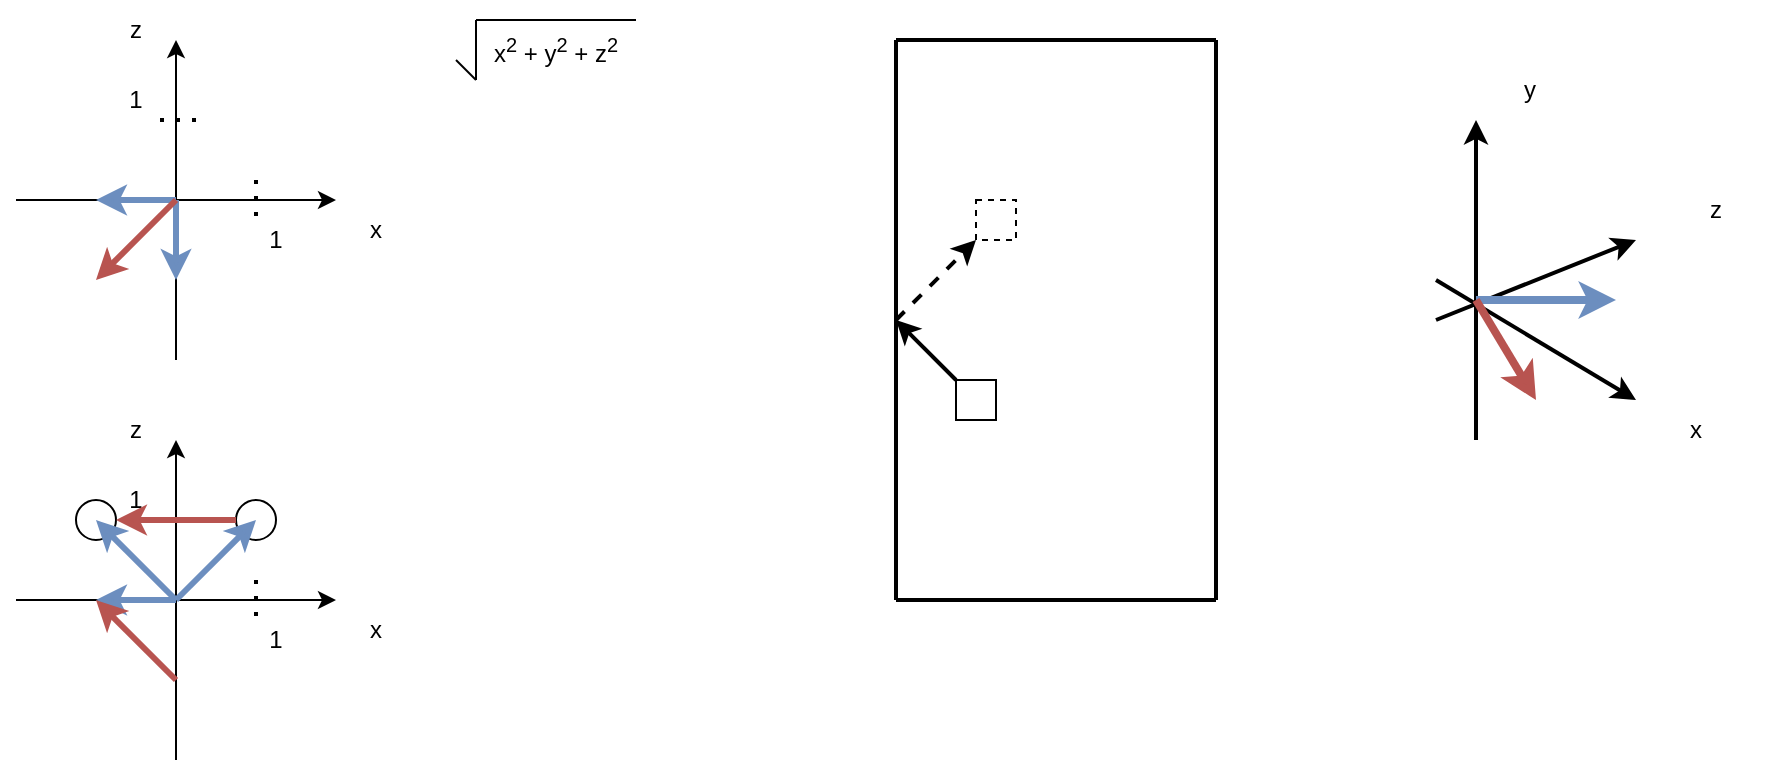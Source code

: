 <mxfile version="20.8.15" type="device"><diagram id="C5RBs43oDa-KdzZeNtuy" name="Page-1"><mxGraphModel dx="1050" dy="581" grid="1" gridSize="10" guides="1" tooltips="1" connect="1" arrows="1" fold="1" page="1" pageScale="1" pageWidth="827" pageHeight="1169" math="0" shadow="0"><root><mxCell id="WIyWlLk6GJQsqaUBKTNV-0"/><mxCell id="WIyWlLk6GJQsqaUBKTNV-1" parent="WIyWlLk6GJQsqaUBKTNV-0"/><mxCell id="LMhzBbq3Bx7SzD-dr-kK-0" value="" style="endArrow=classic;html=1;rounded=0;" parent="WIyWlLk6GJQsqaUBKTNV-1" edge="1"><mxGeometry width="50" height="50" relative="1" as="geometry"><mxPoint x="120" y="200" as="sourcePoint"/><mxPoint x="120" y="40" as="targetPoint"/></mxGeometry></mxCell><mxCell id="LMhzBbq3Bx7SzD-dr-kK-1" value="" style="endArrow=classic;html=1;rounded=0;" parent="WIyWlLk6GJQsqaUBKTNV-1" edge="1"><mxGeometry width="50" height="50" relative="1" as="geometry"><mxPoint x="40" y="120" as="sourcePoint"/><mxPoint x="200" y="120" as="targetPoint"/></mxGeometry></mxCell><mxCell id="LMhzBbq3Bx7SzD-dr-kK-2" value="x" style="text;html=1;strokeColor=none;fillColor=none;align=center;verticalAlign=middle;whiteSpace=wrap;rounded=0;" parent="WIyWlLk6GJQsqaUBKTNV-1" vertex="1"><mxGeometry x="210" y="120" width="20" height="30" as="geometry"/></mxCell><mxCell id="LMhzBbq3Bx7SzD-dr-kK-3" value="z" style="text;html=1;strokeColor=none;fillColor=none;align=center;verticalAlign=middle;whiteSpace=wrap;rounded=0;" parent="WIyWlLk6GJQsqaUBKTNV-1" vertex="1"><mxGeometry x="90" y="20" width="20" height="30" as="geometry"/></mxCell><mxCell id="LMhzBbq3Bx7SzD-dr-kK-4" value="1" style="text;html=1;strokeColor=none;fillColor=none;align=center;verticalAlign=middle;whiteSpace=wrap;rounded=0;" parent="WIyWlLk6GJQsqaUBKTNV-1" vertex="1"><mxGeometry x="160" y="130" width="20" height="20" as="geometry"/></mxCell><mxCell id="LMhzBbq3Bx7SzD-dr-kK-5" value="" style="endArrow=none;dashed=1;html=1;dashPattern=1 3;strokeWidth=2;rounded=0;" parent="WIyWlLk6GJQsqaUBKTNV-1" edge="1"><mxGeometry width="50" height="50" relative="1" as="geometry"><mxPoint x="160" y="110" as="sourcePoint"/><mxPoint x="160" y="130" as="targetPoint"/></mxGeometry></mxCell><mxCell id="LMhzBbq3Bx7SzD-dr-kK-6" value="" style="endArrow=none;dashed=1;html=1;dashPattern=1 3;strokeWidth=2;rounded=0;" parent="WIyWlLk6GJQsqaUBKTNV-1" edge="1"><mxGeometry width="50" height="50" relative="1" as="geometry"><mxPoint x="130" y="80" as="sourcePoint"/><mxPoint x="110" y="80" as="targetPoint"/></mxGeometry></mxCell><mxCell id="LMhzBbq3Bx7SzD-dr-kK-7" value="1" style="text;html=1;strokeColor=none;fillColor=none;align=center;verticalAlign=middle;whiteSpace=wrap;rounded=0;" parent="WIyWlLk6GJQsqaUBKTNV-1" vertex="1"><mxGeometry x="90" y="60" width="20" height="20" as="geometry"/></mxCell><mxCell id="LMhzBbq3Bx7SzD-dr-kK-8" value="" style="endArrow=classic;html=1;rounded=0;strokeWidth=3;fillColor=#dae8fc;strokeColor=#6c8ebf;" parent="WIyWlLk6GJQsqaUBKTNV-1" edge="1"><mxGeometry width="50" height="50" relative="1" as="geometry"><mxPoint x="120" y="120" as="sourcePoint"/><mxPoint x="80" y="120" as="targetPoint"/></mxGeometry></mxCell><mxCell id="LMhzBbq3Bx7SzD-dr-kK-10" value="x&lt;sup&gt;2&lt;/sup&gt; + y&lt;sup&gt;2&lt;/sup&gt; + z&lt;sup&gt;2&lt;/sup&gt;" style="text;html=1;strokeColor=none;fillColor=none;align=center;verticalAlign=middle;whiteSpace=wrap;rounded=0;" parent="WIyWlLk6GJQsqaUBKTNV-1" vertex="1"><mxGeometry x="270" y="30" width="80" height="30" as="geometry"/></mxCell><mxCell id="LMhzBbq3Bx7SzD-dr-kK-11" value="" style="endArrow=none;html=1;rounded=0;strokeWidth=1;entryX=0;entryY=1;entryDx=0;entryDy=0;" parent="WIyWlLk6GJQsqaUBKTNV-1" target="LMhzBbq3Bx7SzD-dr-kK-10" edge="1"><mxGeometry width="50" height="50" relative="1" as="geometry"><mxPoint x="260" y="50" as="sourcePoint"/><mxPoint x="250" y="90" as="targetPoint"/></mxGeometry></mxCell><mxCell id="LMhzBbq3Bx7SzD-dr-kK-12" value="" style="endArrow=none;html=1;rounded=0;strokeWidth=1;entryX=0;entryY=0;entryDx=0;entryDy=0;" parent="WIyWlLk6GJQsqaUBKTNV-1" target="LMhzBbq3Bx7SzD-dr-kK-10" edge="1"><mxGeometry width="50" height="50" relative="1" as="geometry"><mxPoint x="270" y="60" as="sourcePoint"/><mxPoint x="280" y="70" as="targetPoint"/></mxGeometry></mxCell><mxCell id="LMhzBbq3Bx7SzD-dr-kK-13" value="" style="endArrow=none;html=1;rounded=0;strokeWidth=1;exitX=1;exitY=0;exitDx=0;exitDy=0;" parent="WIyWlLk6GJQsqaUBKTNV-1" source="LMhzBbq3Bx7SzD-dr-kK-10" edge="1"><mxGeometry width="50" height="50" relative="1" as="geometry"><mxPoint x="280" y="70" as="sourcePoint"/><mxPoint x="270" y="30" as="targetPoint"/><Array as="points"><mxPoint x="300" y="30"/></Array></mxGeometry></mxCell><mxCell id="LMhzBbq3Bx7SzD-dr-kK-14" value="" style="endArrow=none;html=1;rounded=0;strokeWidth=1;exitX=1;exitY=0;exitDx=0;exitDy=0;" parent="WIyWlLk6GJQsqaUBKTNV-1" source="LMhzBbq3Bx7SzD-dr-kK-10" edge="1"><mxGeometry width="50" height="50" relative="1" as="geometry"><mxPoint x="350" y="30" as="sourcePoint"/><mxPoint x="270" y="30" as="targetPoint"/><Array as="points"><mxPoint x="300" y="30"/></Array></mxGeometry></mxCell><mxCell id="LMhzBbq3Bx7SzD-dr-kK-15" value="" style="endArrow=classic;html=1;rounded=0;strokeWidth=3;fillColor=#dae8fc;strokeColor=#6c8ebf;" parent="WIyWlLk6GJQsqaUBKTNV-1" edge="1"><mxGeometry width="50" height="50" relative="1" as="geometry"><mxPoint x="120" y="120" as="sourcePoint"/><mxPoint x="120" y="160" as="targetPoint"/></mxGeometry></mxCell><mxCell id="LMhzBbq3Bx7SzD-dr-kK-16" value="" style="endArrow=classic;html=1;rounded=0;strokeWidth=3;fillColor=#f8cecc;strokeColor=#b85450;" parent="WIyWlLk6GJQsqaUBKTNV-1" edge="1"><mxGeometry width="50" height="50" relative="1" as="geometry"><mxPoint x="120" y="120" as="sourcePoint"/><mxPoint x="80" y="160" as="targetPoint"/></mxGeometry></mxCell><mxCell id="AnLvZJeayJXPmpMObw94-0" value="" style="endArrow=classic;html=1;rounded=0;" parent="WIyWlLk6GJQsqaUBKTNV-1" edge="1"><mxGeometry width="50" height="50" relative="1" as="geometry"><mxPoint x="120" y="400" as="sourcePoint"/><mxPoint x="120" y="240" as="targetPoint"/></mxGeometry></mxCell><mxCell id="AnLvZJeayJXPmpMObw94-1" value="" style="endArrow=classic;html=1;rounded=0;" parent="WIyWlLk6GJQsqaUBKTNV-1" edge="1"><mxGeometry width="50" height="50" relative="1" as="geometry"><mxPoint x="40" y="320" as="sourcePoint"/><mxPoint x="200" y="320" as="targetPoint"/></mxGeometry></mxCell><mxCell id="AnLvZJeayJXPmpMObw94-2" value="x" style="text;html=1;strokeColor=none;fillColor=none;align=center;verticalAlign=middle;whiteSpace=wrap;rounded=0;" parent="WIyWlLk6GJQsqaUBKTNV-1" vertex="1"><mxGeometry x="210" y="320" width="20" height="30" as="geometry"/></mxCell><mxCell id="AnLvZJeayJXPmpMObw94-3" value="z" style="text;html=1;strokeColor=none;fillColor=none;align=center;verticalAlign=middle;whiteSpace=wrap;rounded=0;" parent="WIyWlLk6GJQsqaUBKTNV-1" vertex="1"><mxGeometry x="90" y="220" width="20" height="30" as="geometry"/></mxCell><mxCell id="AnLvZJeayJXPmpMObw94-4" value="1" style="text;html=1;strokeColor=none;fillColor=none;align=center;verticalAlign=middle;whiteSpace=wrap;rounded=0;" parent="WIyWlLk6GJQsqaUBKTNV-1" vertex="1"><mxGeometry x="160" y="330" width="20" height="20" as="geometry"/></mxCell><mxCell id="AnLvZJeayJXPmpMObw94-5" value="" style="endArrow=none;dashed=1;html=1;dashPattern=1 3;strokeWidth=2;rounded=0;" parent="WIyWlLk6GJQsqaUBKTNV-1" edge="1"><mxGeometry width="50" height="50" relative="1" as="geometry"><mxPoint x="160" y="310" as="sourcePoint"/><mxPoint x="160" y="330" as="targetPoint"/></mxGeometry></mxCell><mxCell id="AnLvZJeayJXPmpMObw94-6" value="" style="endArrow=none;dashed=1;html=1;dashPattern=1 3;strokeWidth=2;rounded=0;" parent="WIyWlLk6GJQsqaUBKTNV-1" edge="1"><mxGeometry width="50" height="50" relative="1" as="geometry"><mxPoint x="130" y="280" as="sourcePoint"/><mxPoint x="110" y="280" as="targetPoint"/></mxGeometry></mxCell><mxCell id="AnLvZJeayJXPmpMObw94-7" value="1" style="text;html=1;strokeColor=none;fillColor=none;align=center;verticalAlign=middle;whiteSpace=wrap;rounded=0;" parent="WIyWlLk6GJQsqaUBKTNV-1" vertex="1"><mxGeometry x="90" y="260" width="20" height="20" as="geometry"/></mxCell><mxCell id="AnLvZJeayJXPmpMObw94-8" value="" style="endArrow=classic;html=1;rounded=0;strokeWidth=3;fillColor=#dae8fc;strokeColor=#6c8ebf;" parent="WIyWlLk6GJQsqaUBKTNV-1" edge="1"><mxGeometry width="50" height="50" relative="1" as="geometry"><mxPoint x="120" y="320" as="sourcePoint"/><mxPoint x="80" y="320" as="targetPoint"/></mxGeometry></mxCell><mxCell id="AnLvZJeayJXPmpMObw94-11" value="" style="endArrow=classic;html=1;rounded=0;strokeWidth=3;fillColor=#f8cecc;strokeColor=#b85450;" parent="WIyWlLk6GJQsqaUBKTNV-1" edge="1"><mxGeometry width="50" height="50" relative="1" as="geometry"><mxPoint x="120" y="360" as="sourcePoint"/><mxPoint x="80" y="320" as="targetPoint"/></mxGeometry></mxCell><mxCell id="AnLvZJeayJXPmpMObw94-12" value="" style="ellipse;whiteSpace=wrap;html=1;aspect=fixed;" parent="WIyWlLk6GJQsqaUBKTNV-1" vertex="1"><mxGeometry x="70" y="270" width="20" height="20" as="geometry"/></mxCell><mxCell id="AnLvZJeayJXPmpMObw94-13" value="" style="endArrow=classic;html=1;rounded=0;strokeWidth=3;fillColor=#dae8fc;strokeColor=#6c8ebf;entryX=0.5;entryY=0.5;entryDx=0;entryDy=0;entryPerimeter=0;" parent="WIyWlLk6GJQsqaUBKTNV-1" target="AnLvZJeayJXPmpMObw94-12" edge="1"><mxGeometry width="50" height="50" relative="1" as="geometry"><mxPoint x="120" y="320" as="sourcePoint"/><mxPoint x="80" y="320" as="targetPoint"/></mxGeometry></mxCell><mxCell id="AnLvZJeayJXPmpMObw94-14" value="" style="ellipse;whiteSpace=wrap;html=1;aspect=fixed;" parent="WIyWlLk6GJQsqaUBKTNV-1" vertex="1"><mxGeometry x="150" y="270" width="20" height="20" as="geometry"/></mxCell><mxCell id="uNAFvuMgK9isX0B_elcZ-3" value="" style="endArrow=classic;html=1;rounded=0;strokeWidth=3;fillColor=#dae8fc;strokeColor=#6c8ebf;startArrow=none;entryX=0.5;entryY=0.5;entryDx=0;entryDy=0;entryPerimeter=0;" parent="WIyWlLk6GJQsqaUBKTNV-1" target="AnLvZJeayJXPmpMObw94-14" edge="1"><mxGeometry width="50" height="50" relative="1" as="geometry"><mxPoint x="120" y="320" as="sourcePoint"/><mxPoint x="200" y="300" as="targetPoint"/></mxGeometry></mxCell><mxCell id="uNAFvuMgK9isX0B_elcZ-4" value="" style="endArrow=classic;html=1;rounded=0;strokeWidth=3;fillColor=#f8cecc;strokeColor=#b85450;" parent="WIyWlLk6GJQsqaUBKTNV-1" source="AnLvZJeayJXPmpMObw94-14" target="AnLvZJeayJXPmpMObw94-12" edge="1"><mxGeometry width="50" height="50" relative="1" as="geometry"><mxPoint x="120" y="360" as="sourcePoint"/><mxPoint x="80" y="320" as="targetPoint"/></mxGeometry></mxCell><mxCell id="unrl12ia1lLTIzQxrA4B-0" value="" style="endArrow=none;html=1;rounded=0;strokeWidth=2;" parent="WIyWlLk6GJQsqaUBKTNV-1" edge="1"><mxGeometry width="50" height="50" relative="1" as="geometry"><mxPoint x="480" y="320" as="sourcePoint"/><mxPoint x="480" y="40" as="targetPoint"/></mxGeometry></mxCell><mxCell id="unrl12ia1lLTIzQxrA4B-1" value="" style="endArrow=none;html=1;rounded=0;strokeWidth=2;" parent="WIyWlLk6GJQsqaUBKTNV-1" edge="1"><mxGeometry width="50" height="50" relative="1" as="geometry"><mxPoint x="640" y="320" as="sourcePoint"/><mxPoint x="640" y="40" as="targetPoint"/></mxGeometry></mxCell><mxCell id="unrl12ia1lLTIzQxrA4B-2" value="" style="endArrow=none;html=1;rounded=0;strokeWidth=2;" parent="WIyWlLk6GJQsqaUBKTNV-1" edge="1"><mxGeometry width="50" height="50" relative="1" as="geometry"><mxPoint x="640" y="40" as="sourcePoint"/><mxPoint x="480" y="40" as="targetPoint"/></mxGeometry></mxCell><mxCell id="unrl12ia1lLTIzQxrA4B-3" value="" style="endArrow=none;html=1;rounded=0;strokeWidth=2;" parent="WIyWlLk6GJQsqaUBKTNV-1" edge="1"><mxGeometry width="50" height="50" relative="1" as="geometry"><mxPoint x="640" y="320" as="sourcePoint"/><mxPoint x="480" y="320" as="targetPoint"/></mxGeometry></mxCell><mxCell id="unrl12ia1lLTIzQxrA4B-4" value="" style="whiteSpace=wrap;html=1;aspect=fixed;" parent="WIyWlLk6GJQsqaUBKTNV-1" vertex="1"><mxGeometry x="510" y="210" width="20" height="20" as="geometry"/></mxCell><mxCell id="unrl12ia1lLTIzQxrA4B-5" value="" style="endArrow=classic;html=1;rounded=0;strokeWidth=2;" parent="WIyWlLk6GJQsqaUBKTNV-1" source="unrl12ia1lLTIzQxrA4B-4" edge="1"><mxGeometry width="50" height="50" relative="1" as="geometry"><mxPoint x="600" y="230" as="sourcePoint"/><mxPoint x="480" y="180" as="targetPoint"/></mxGeometry></mxCell><mxCell id="unrl12ia1lLTIzQxrA4B-6" value="" style="endArrow=classic;html=1;rounded=0;strokeWidth=2;dashed=1;" parent="WIyWlLk6GJQsqaUBKTNV-1" edge="1"><mxGeometry width="50" height="50" relative="1" as="geometry"><mxPoint x="480" y="180" as="sourcePoint"/><mxPoint x="520" y="140" as="targetPoint"/></mxGeometry></mxCell><mxCell id="unrl12ia1lLTIzQxrA4B-7" value="" style="whiteSpace=wrap;html=1;aspect=fixed;dashed=1;" parent="WIyWlLk6GJQsqaUBKTNV-1" vertex="1"><mxGeometry x="520" y="120" width="20" height="20" as="geometry"/></mxCell><mxCell id="q-hxOsccA1Rz3xTbIbJT-2" value="" style="endArrow=classic;html=1;rounded=0;strokeWidth=2;" edge="1" parent="WIyWlLk6GJQsqaUBKTNV-1"><mxGeometry width="50" height="50" relative="1" as="geometry"><mxPoint x="750" y="180" as="sourcePoint"/><mxPoint x="850" y="140" as="targetPoint"/></mxGeometry></mxCell><mxCell id="q-hxOsccA1Rz3xTbIbJT-3" value="" style="endArrow=classic;html=1;rounded=0;strokeWidth=2;" edge="1" parent="WIyWlLk6GJQsqaUBKTNV-1"><mxGeometry width="50" height="50" relative="1" as="geometry"><mxPoint x="750" y="160" as="sourcePoint"/><mxPoint x="850" y="220" as="targetPoint"/></mxGeometry></mxCell><mxCell id="q-hxOsccA1Rz3xTbIbJT-4" value="" style="endArrow=classic;html=1;rounded=0;strokeWidth=2;" edge="1" parent="WIyWlLk6GJQsqaUBKTNV-1"><mxGeometry width="50" height="50" relative="1" as="geometry"><mxPoint x="770" y="240" as="sourcePoint"/><mxPoint x="770" y="80" as="targetPoint"/></mxGeometry></mxCell><mxCell id="q-hxOsccA1Rz3xTbIbJT-5" value="" style="endArrow=classic;html=1;rounded=0;strokeWidth=4;fillColor=#dae8fc;strokeColor=#6c8ebf;" edge="1" parent="WIyWlLk6GJQsqaUBKTNV-1"><mxGeometry width="50" height="50" relative="1" as="geometry"><mxPoint x="770" y="170" as="sourcePoint"/><mxPoint x="840" y="170" as="targetPoint"/></mxGeometry></mxCell><mxCell id="q-hxOsccA1Rz3xTbIbJT-7" value="y" style="text;html=1;strokeColor=none;fillColor=none;align=center;verticalAlign=middle;whiteSpace=wrap;rounded=0;" vertex="1" parent="WIyWlLk6GJQsqaUBKTNV-1"><mxGeometry x="767" y="50" width="60" height="30" as="geometry"/></mxCell><mxCell id="q-hxOsccA1Rz3xTbIbJT-8" value="z" style="text;html=1;strokeColor=none;fillColor=none;align=center;verticalAlign=middle;whiteSpace=wrap;rounded=0;" vertex="1" parent="WIyWlLk6GJQsqaUBKTNV-1"><mxGeometry x="860" y="110" width="60" height="30" as="geometry"/></mxCell><mxCell id="q-hxOsccA1Rz3xTbIbJT-9" value="x" style="text;html=1;strokeColor=none;fillColor=none;align=center;verticalAlign=middle;whiteSpace=wrap;rounded=0;" vertex="1" parent="WIyWlLk6GJQsqaUBKTNV-1"><mxGeometry x="850" y="220" width="60" height="30" as="geometry"/></mxCell><mxCell id="q-hxOsccA1Rz3xTbIbJT-10" value="" style="endArrow=classic;html=1;rounded=0;strokeWidth=4;fillColor=#f8cecc;strokeColor=#b85450;" edge="1" parent="WIyWlLk6GJQsqaUBKTNV-1"><mxGeometry width="50" height="50" relative="1" as="geometry"><mxPoint x="770" y="170" as="sourcePoint"/><mxPoint x="800" y="220" as="targetPoint"/></mxGeometry></mxCell></root></mxGraphModel></diagram></mxfile>